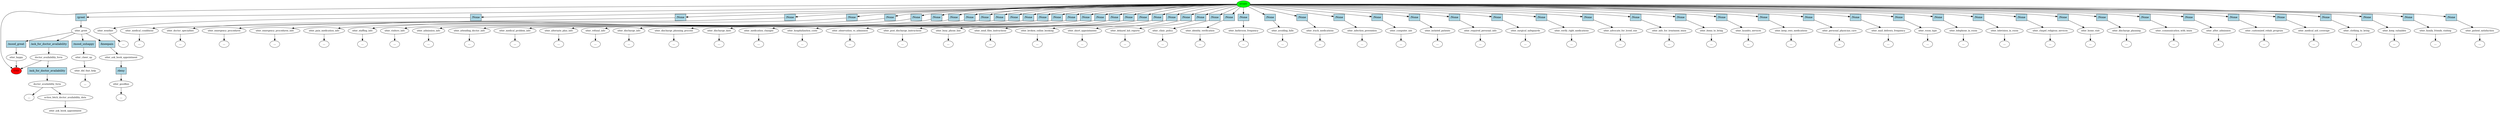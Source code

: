 digraph  {
0 [class="start active", fillcolor=green, fontsize=12, label=START, style=filled];
"-1" [class=end, fillcolor=red, fontsize=12, label=END, style=filled];
1 [class=active, fontsize=12, label=utter_greet];
2 [class="", fontsize=12, label=utter_cheer_up];
3 [class="", fontsize=12, label=utter_did_that_help];
5 [class="", fontsize=12, label=utter_ask_book_appointment];
6 [class="", fontsize=12, label=utter_goodbye];
"-4" [class=ellipsis, label="..."];
8 [class=active, fontsize=12, label=doctor_availability_form];
9 [class="", fontsize=12, label=utter_weather];
"-5" [class=ellipsis, label="..."];
10 [class="", fontsize=12, label=utter_medical_conditions];
"-6" [class=ellipsis, label="..."];
11 [class="", fontsize=12, label=utter_doctor_specialties];
"-7" [class=ellipsis, label="..."];
12 [class="", fontsize=12, label=utter_emergency_procedures];
"-8" [class=ellipsis, label="..."];
13 [class="", fontsize=12, label=utter_emergency_procedures_info];
"-9" [class=ellipsis, label="..."];
14 [class="", fontsize=12, label=utter_pain_medication_info];
"-10" [class=ellipsis, label="..."];
15 [class="", fontsize=12, label=utter_staffing_info];
"-11" [class=ellipsis, label="..."];
16 [class="", fontsize=12, label=utter_visitors_info];
"-12" [class=ellipsis, label="..."];
17 [class="", fontsize=12, label=utter_admission_info];
"-13" [class=ellipsis, label="..."];
18 [class="", fontsize=12, label=utter_attending_doctor_info];
"-14" [class=ellipsis, label="..."];
19 [class="", fontsize=12, label=utter_medical_problem_info];
"-15" [class=ellipsis, label="..."];
20 [class="", fontsize=12, label=utter_alternate_plan_info];
"-16" [class=ellipsis, label="..."];
21 [class="", fontsize=12, label=utter_refusal_info];
"-17" [class=ellipsis, label="..."];
22 [class="", fontsize=12, label=utter_discharge_info];
"-18" [class=ellipsis, label="..."];
23 [class="", fontsize=12, label=utter_discharge_planning_process];
"-19" [class=ellipsis, label="..."];
24 [class="", fontsize=12, label=utter_discharge_date];
"-20" [class=ellipsis, label="..."];
25 [class="", fontsize=12, label=utter_medication_changes];
"-21" [class=ellipsis, label="..."];
26 [class="", fontsize=12, label=utter_hospitalization_costs];
"-22" [class=ellipsis, label="..."];
27 [class="", fontsize=12, label=utter_observation_vs_admission];
"-23" [class=ellipsis, label="..."];
28 [class="", fontsize=12, label=utter_post_discharge_instructions];
"-24" [class=ellipsis, label="..."];
29 [class="", fontsize=12, label=utter_busy_phone_line];
"-25" [class=ellipsis, label="..."];
30 [class="", fontsize=12, label=utter_send_files_instructions];
"-26" [class=ellipsis, label="..."];
31 [class="", fontsize=12, label=utter_broken_online_booking];
"-27" [class=ellipsis, label="..."];
32 [class="", fontsize=12, label=utter_short_appointments];
"-28" [class=ellipsis, label="..."];
33 [class="", fontsize=12, label=utter_delayed_lab_reports];
"-29" [class=ellipsis, label="..."];
34 [class="", fontsize=12, label=utter_clinic_policy];
"-30" [class=ellipsis, label="..."];
35 [class="", fontsize=12, label=utter_identity_verification];
"-31" [class=ellipsis, label="..."];
36 [class="", fontsize=12, label=utter_bathroom_frequency];
"-32" [class=ellipsis, label="..."];
37 [class="", fontsize=12, label=utter_avoiding_falls];
"-33" [class=ellipsis, label="..."];
38 [class="", fontsize=12, label=utter_track_medications];
"-34" [class=ellipsis, label="..."];
39 [class="", fontsize=12, label=utter_infection_prevention];
"-35" [class=ellipsis, label="..."];
40 [class="", fontsize=12, label=utter_computer_use];
"-36" [class=ellipsis, label="..."];
41 [class="", fontsize=12, label=utter_isolated_patients];
"-37" [class=ellipsis, label="..."];
42 [class="", fontsize=12, label=utter_required_personal_info];
"-38" [class=ellipsis, label="..."];
43 [class="", fontsize=12, label=utter_surgical_safeguards];
"-39" [class=ellipsis, label="..."];
44 [class="", fontsize=12, label=utter_verify_right_medications];
"-40" [class=ellipsis, label="..."];
45 [class="", fontsize=12, label=utter_advocate_for_loved_one];
"-41" [class=ellipsis, label="..."];
46 [class="", fontsize=12, label=utter_info_for_treatment_team];
"-42" [class=ellipsis, label="..."];
47 [class="", fontsize=12, label=utter_items_to_bring];
"-43" [class=ellipsis, label="..."];
48 [class="", fontsize=12, label=utter_laundry_services];
"-44" [class=ellipsis, label="..."];
49 [class="", fontsize=12, label=utter_keep_own_medications];
"-45" [class=ellipsis, label="..."];
50 [class="", fontsize=12, label=utter_personal_physician_care];
"-46" [class=ellipsis, label="..."];
51 [class="", fontsize=12, label=utter_mail_delivery_frequency];
"-47" [class=ellipsis, label="..."];
52 [class="", fontsize=12, label=utter_room_type];
"-48" [class=ellipsis, label="..."];
53 [class="", fontsize=12, label=utter_telephone_in_room];
"-49" [class=ellipsis, label="..."];
54 [class="", fontsize=12, label=utter_television_in_room];
"-50" [class=ellipsis, label="..."];
55 [class="", fontsize=12, label=utter_chapel_religious_services];
"-51" [class=ellipsis, label="..."];
56 [class="", fontsize=12, label=utter_home_visit];
"-52" [class=ellipsis, label="..."];
57 [class="", fontsize=12, label=utter_discharge_planning];
"-53" [class=ellipsis, label="..."];
58 [class="", fontsize=12, label=utter_communication_with_team];
"-54" [class=ellipsis, label="..."];
59 [class="", fontsize=12, label=utter_after_admission];
"-55" [class=ellipsis, label="..."];
60 [class="", fontsize=12, label=utter_customized_rehab_program];
"-56" [class=ellipsis, label="..."];
61 [class="", fontsize=12, label=utter_medical_aid_coverage];
"-57" [class=ellipsis, label="..."];
62 [class="", fontsize=12, label=utter_clothing_to_bring];
"-58" [class=ellipsis, label="..."];
63 [class="", fontsize=12, label=utter_keep_valuables];
"-59" [class=ellipsis, label="..."];
64 [class="", fontsize=12, label=utter_family_friends_visiting];
"-60" [class=ellipsis, label="..."];
65 [class="", fontsize=12, label=utter_patient_satisfaction];
"-61" [class=ellipsis, label="..."];
68 [class=active, fontsize=12, label=doctor_availability_form];
"-62" [class=ellipsis, label="..."];
70 [class="", fontsize=12, label=utter_happy];
"-63" [class=ellipsis, label="..."];
77 [class=active, fontsize=12, label=action_fetch_doctor_availability_data];
78 [class="dashed active", fontsize=12, label=utter_ask_book_appointment];
79 [class="intent active", fillcolor=lightblue, label="/greet", shape=rect, style=filled];
80 [class=intent, fillcolor=lightblue, label="/None", shape=rect, style=filled];
81 [class=intent, fillcolor=lightblue, label="/None", shape=rect, style=filled];
82 [class=intent, fillcolor=lightblue, label="/None", shape=rect, style=filled];
83 [class=intent, fillcolor=lightblue, label="/None", shape=rect, style=filled];
84 [class=intent, fillcolor=lightblue, label="/None", shape=rect, style=filled];
85 [class=intent, fillcolor=lightblue, label="/None", shape=rect, style=filled];
86 [class=intent, fillcolor=lightblue, label="/None", shape=rect, style=filled];
87 [class=intent, fillcolor=lightblue, label="/None", shape=rect, style=filled];
88 [class=intent, fillcolor=lightblue, label="/None", shape=rect, style=filled];
89 [class=intent, fillcolor=lightblue, label="/None", shape=rect, style=filled];
90 [class=intent, fillcolor=lightblue, label="/None", shape=rect, style=filled];
91 [class=intent, fillcolor=lightblue, label="/None", shape=rect, style=filled];
92 [class=intent, fillcolor=lightblue, label="/None", shape=rect, style=filled];
93 [class=intent, fillcolor=lightblue, label="/None", shape=rect, style=filled];
94 [class=intent, fillcolor=lightblue, label="/None", shape=rect, style=filled];
95 [class=intent, fillcolor=lightblue, label="/None", shape=rect, style=filled];
96 [class=intent, fillcolor=lightblue, label="/None", shape=rect, style=filled];
97 [class=intent, fillcolor=lightblue, label="/None", shape=rect, style=filled];
98 [class=intent, fillcolor=lightblue, label="/None", shape=rect, style=filled];
99 [class=intent, fillcolor=lightblue, label="/None", shape=rect, style=filled];
100 [class=intent, fillcolor=lightblue, label="/None", shape=rect, style=filled];
101 [class=intent, fillcolor=lightblue, label="/None", shape=rect, style=filled];
102 [class=intent, fillcolor=lightblue, label="/None", shape=rect, style=filled];
103 [class=intent, fillcolor=lightblue, label="/None", shape=rect, style=filled];
104 [class=intent, fillcolor=lightblue, label="/None", shape=rect, style=filled];
105 [class=intent, fillcolor=lightblue, label="/None", shape=rect, style=filled];
106 [class=intent, fillcolor=lightblue, label="/None", shape=rect, style=filled];
107 [class=intent, fillcolor=lightblue, label="/None", shape=rect, style=filled];
108 [class=intent, fillcolor=lightblue, label="/None", shape=rect, style=filled];
109 [class=intent, fillcolor=lightblue, label="/None", shape=rect, style=filled];
110 [class=intent, fillcolor=lightblue, label="/None", shape=rect, style=filled];
111 [class=intent, fillcolor=lightblue, label="/None", shape=rect, style=filled];
112 [class=intent, fillcolor=lightblue, label="/None", shape=rect, style=filled];
113 [class=intent, fillcolor=lightblue, label="/None", shape=rect, style=filled];
114 [class=intent, fillcolor=lightblue, label="/None", shape=rect, style=filled];
115 [class=intent, fillcolor=lightblue, label="/None", shape=rect, style=filled];
116 [class=intent, fillcolor=lightblue, label="/None", shape=rect, style=filled];
117 [class=intent, fillcolor=lightblue, label="/None", shape=rect, style=filled];
118 [class=intent, fillcolor=lightblue, label="/None", shape=rect, style=filled];
119 [class=intent, fillcolor=lightblue, label="/None", shape=rect, style=filled];
120 [class=intent, fillcolor=lightblue, label="/None", shape=rect, style=filled];
121 [class=intent, fillcolor=lightblue, label="/None", shape=rect, style=filled];
122 [class=intent, fillcolor=lightblue, label="/None", shape=rect, style=filled];
123 [class=intent, fillcolor=lightblue, label="/None", shape=rect, style=filled];
124 [class=intent, fillcolor=lightblue, label="/None", shape=rect, style=filled];
125 [class=intent, fillcolor=lightblue, label="/None", shape=rect, style=filled];
126 [class=intent, fillcolor=lightblue, label="/None", shape=rect, style=filled];
127 [class=intent, fillcolor=lightblue, label="/None", shape=rect, style=filled];
128 [class=intent, fillcolor=lightblue, label="/None", shape=rect, style=filled];
129 [class=intent, fillcolor=lightblue, label="/None", shape=rect, style=filled];
130 [class=intent, fillcolor=lightblue, label="/None", shape=rect, style=filled];
131 [class=intent, fillcolor=lightblue, label="/None", shape=rect, style=filled];
132 [class=intent, fillcolor=lightblue, label="/None", shape=rect, style=filled];
133 [class=intent, fillcolor=lightblue, label="/None", shape=rect, style=filled];
134 [class=intent, fillcolor=lightblue, label="/None", shape=rect, style=filled];
135 [class=intent, fillcolor=lightblue, label="/None", shape=rect, style=filled];
136 [class=intent, fillcolor=lightblue, label="/None", shape=rect, style=filled];
137 [class=intent, fillcolor=lightblue, label="/mood_unhappy", shape=rect, style=filled];
138 [class=intent, fillcolor=lightblue, label="/kneepain", shape=rect, style=filled];
139 [class="intent active", fillcolor=lightblue, label="/ask_for_doctor_availability", shape=rect, style=filled];
140 [class=intent, fillcolor=lightblue, label="/mood_great", shape=rect, style=filled];
141 [class=intent, fillcolor=lightblue, label="/deny", shape=rect, style=filled];
142 [class="intent active", fillcolor=lightblue, label="/ask_for_doctor_availability", shape=rect, style=filled];
0 -> "-1"  [class="", key=NONE, label=""];
0 -> 79  [class=active, key=0];
0 -> 80  [class="", key=0];
0 -> 81  [class="", key=0];
0 -> 82  [class="", key=0];
0 -> 83  [class="", key=0];
0 -> 84  [class="", key=0];
0 -> 85  [class="", key=0];
0 -> 86  [class="", key=0];
0 -> 87  [class="", key=0];
0 -> 88  [class="", key=0];
0 -> 89  [class="", key=0];
0 -> 90  [class="", key=0];
0 -> 91  [class="", key=0];
0 -> 92  [class="", key=0];
0 -> 93  [class="", key=0];
0 -> 94  [class="", key=0];
0 -> 95  [class="", key=0];
0 -> 96  [class="", key=0];
0 -> 97  [class="", key=0];
0 -> 98  [class="", key=0];
0 -> 99  [class="", key=0];
0 -> 100  [class="", key=0];
0 -> 101  [class="", key=0];
0 -> 102  [class="", key=0];
0 -> 103  [class="", key=0];
0 -> 104  [class="", key=0];
0 -> 105  [class="", key=0];
0 -> 106  [class="", key=0];
0 -> 107  [class="", key=0];
0 -> 108  [class="", key=0];
0 -> 109  [class="", key=0];
0 -> 110  [class="", key=0];
0 -> 111  [class="", key=0];
0 -> 112  [class="", key=0];
0 -> 113  [class="", key=0];
0 -> 114  [class="", key=0];
0 -> 115  [class="", key=0];
0 -> 116  [class="", key=0];
0 -> 117  [class="", key=0];
0 -> 118  [class="", key=0];
0 -> 119  [class="", key=0];
0 -> 120  [class="", key=0];
0 -> 121  [class="", key=0];
0 -> 122  [class="", key=0];
0 -> 123  [class="", key=0];
0 -> 124  [class="", key=0];
0 -> 125  [class="", key=0];
0 -> 126  [class="", key=0];
0 -> 127  [class="", key=0];
0 -> 128  [class="", key=0];
0 -> 129  [class="", key=0];
0 -> 130  [class="", key=0];
0 -> 131  [class="", key=0];
0 -> 132  [class="", key=0];
0 -> 133  [class="", key=0];
0 -> 134  [class="", key=0];
0 -> 135  [class="", key=0];
0 -> 136  [class="", key=0];
1 -> 137  [class="", key=0];
1 -> 138  [class="", key=0];
1 -> 139  [class=active, key=0];
1 -> 140  [class="", key=0];
2 -> 3  [class="", key=NONE, label=""];
3 -> "-63"  [class="", key=NONE, label=""];
5 -> 141  [class="", key=0];
6 -> "-4"  [class="", key=NONE, label=""];
8 -> "-1"  [class="", key=NONE, label=""];
8 -> 142  [class=active, key=0];
9 -> "-5"  [class="", key=NONE, label=""];
10 -> "-6"  [class="", key=NONE, label=""];
11 -> "-7"  [class="", key=NONE, label=""];
12 -> "-8"  [class="", key=NONE, label=""];
13 -> "-9"  [class="", key=NONE, label=""];
14 -> "-10"  [class="", key=NONE, label=""];
15 -> "-11"  [class="", key=NONE, label=""];
16 -> "-12"  [class="", key=NONE, label=""];
17 -> "-13"  [class="", key=NONE, label=""];
18 -> "-14"  [class="", key=NONE, label=""];
19 -> "-15"  [class="", key=NONE, label=""];
20 -> "-16"  [class="", key=NONE, label=""];
21 -> "-17"  [class="", key=NONE, label=""];
22 -> "-18"  [class="", key=NONE, label=""];
23 -> "-19"  [class="", key=NONE, label=""];
24 -> "-20"  [class="", key=NONE, label=""];
25 -> "-21"  [class="", key=NONE, label=""];
26 -> "-22"  [class="", key=NONE, label=""];
27 -> "-23"  [class="", key=NONE, label=""];
28 -> "-24"  [class="", key=NONE, label=""];
29 -> "-25"  [class="", key=NONE, label=""];
30 -> "-26"  [class="", key=NONE, label=""];
31 -> "-27"  [class="", key=NONE, label=""];
32 -> "-28"  [class="", key=NONE, label=""];
33 -> "-29"  [class="", key=NONE, label=""];
34 -> "-30"  [class="", key=NONE, label=""];
35 -> "-31"  [class="", key=NONE, label=""];
36 -> "-32"  [class="", key=NONE, label=""];
37 -> "-33"  [class="", key=NONE, label=""];
38 -> "-34"  [class="", key=NONE, label=""];
39 -> "-35"  [class="", key=NONE, label=""];
40 -> "-36"  [class="", key=NONE, label=""];
41 -> "-37"  [class="", key=NONE, label=""];
42 -> "-38"  [class="", key=NONE, label=""];
43 -> "-39"  [class="", key=NONE, label=""];
44 -> "-40"  [class="", key=NONE, label=""];
45 -> "-41"  [class="", key=NONE, label=""];
46 -> "-42"  [class="", key=NONE, label=""];
47 -> "-43"  [class="", key=NONE, label=""];
48 -> "-44"  [class="", key=NONE, label=""];
49 -> "-45"  [class="", key=NONE, label=""];
50 -> "-46"  [class="", key=NONE, label=""];
51 -> "-47"  [class="", key=NONE, label=""];
52 -> "-48"  [class="", key=NONE, label=""];
53 -> "-49"  [class="", key=NONE, label=""];
54 -> "-50"  [class="", key=NONE, label=""];
55 -> "-51"  [class="", key=NONE, label=""];
56 -> "-52"  [class="", key=NONE, label=""];
57 -> "-53"  [class="", key=NONE, label=""];
58 -> "-54"  [class="", key=NONE, label=""];
59 -> "-55"  [class="", key=NONE, label=""];
60 -> "-56"  [class="", key=NONE, label=""];
61 -> "-57"  [class="", key=NONE, label=""];
62 -> "-58"  [class="", key=NONE, label=""];
63 -> "-59"  [class="", key=NONE, label=""];
64 -> "-60"  [class="", key=NONE, label=""];
65 -> "-61"  [class="", key=NONE, label=""];
68 -> "-62"  [class="", key=NONE, label=""];
68 -> 77  [class=active, key=NONE, label=""];
70 -> "-1"  [class="", key=NONE, label=""];
77 -> 78  [class=active, key=NONE, label=""];
79 -> 1  [class=active, key=0];
80 -> 9  [class="", key=0];
81 -> 10  [class="", key=0];
82 -> 11  [class="", key=0];
83 -> 12  [class="", key=0];
84 -> 13  [class="", key=0];
85 -> 14  [class="", key=0];
86 -> 15  [class="", key=0];
87 -> 16  [class="", key=0];
88 -> 17  [class="", key=0];
89 -> 18  [class="", key=0];
90 -> 19  [class="", key=0];
91 -> 20  [class="", key=0];
92 -> 21  [class="", key=0];
93 -> 22  [class="", key=0];
94 -> 23  [class="", key=0];
95 -> 24  [class="", key=0];
96 -> 25  [class="", key=0];
97 -> 26  [class="", key=0];
98 -> 27  [class="", key=0];
99 -> 28  [class="", key=0];
100 -> 29  [class="", key=0];
101 -> 30  [class="", key=0];
102 -> 31  [class="", key=0];
103 -> 32  [class="", key=0];
104 -> 33  [class="", key=0];
105 -> 34  [class="", key=0];
106 -> 35  [class="", key=0];
107 -> 36  [class="", key=0];
108 -> 37  [class="", key=0];
109 -> 38  [class="", key=0];
110 -> 39  [class="", key=0];
111 -> 40  [class="", key=0];
112 -> 41  [class="", key=0];
113 -> 42  [class="", key=0];
114 -> 43  [class="", key=0];
115 -> 44  [class="", key=0];
116 -> 45  [class="", key=0];
117 -> 46  [class="", key=0];
118 -> 47  [class="", key=0];
119 -> 48  [class="", key=0];
120 -> 49  [class="", key=0];
121 -> 50  [class="", key=0];
122 -> 51  [class="", key=0];
123 -> 52  [class="", key=0];
124 -> 53  [class="", key=0];
125 -> 54  [class="", key=0];
126 -> 55  [class="", key=0];
127 -> 56  [class="", key=0];
128 -> 57  [class="", key=0];
129 -> 58  [class="", key=0];
130 -> 59  [class="", key=0];
131 -> 60  [class="", key=0];
132 -> 61  [class="", key=0];
133 -> 62  [class="", key=0];
134 -> 63  [class="", key=0];
135 -> 64  [class="", key=0];
136 -> 65  [class="", key=0];
137 -> 2  [class="", key=0];
138 -> 5  [class="", key=0];
139 -> 8  [class=active, key=0];
140 -> 70  [class="", key=0];
141 -> 6  [class="", key=0];
142 -> 68  [class=active, key=0];
}
